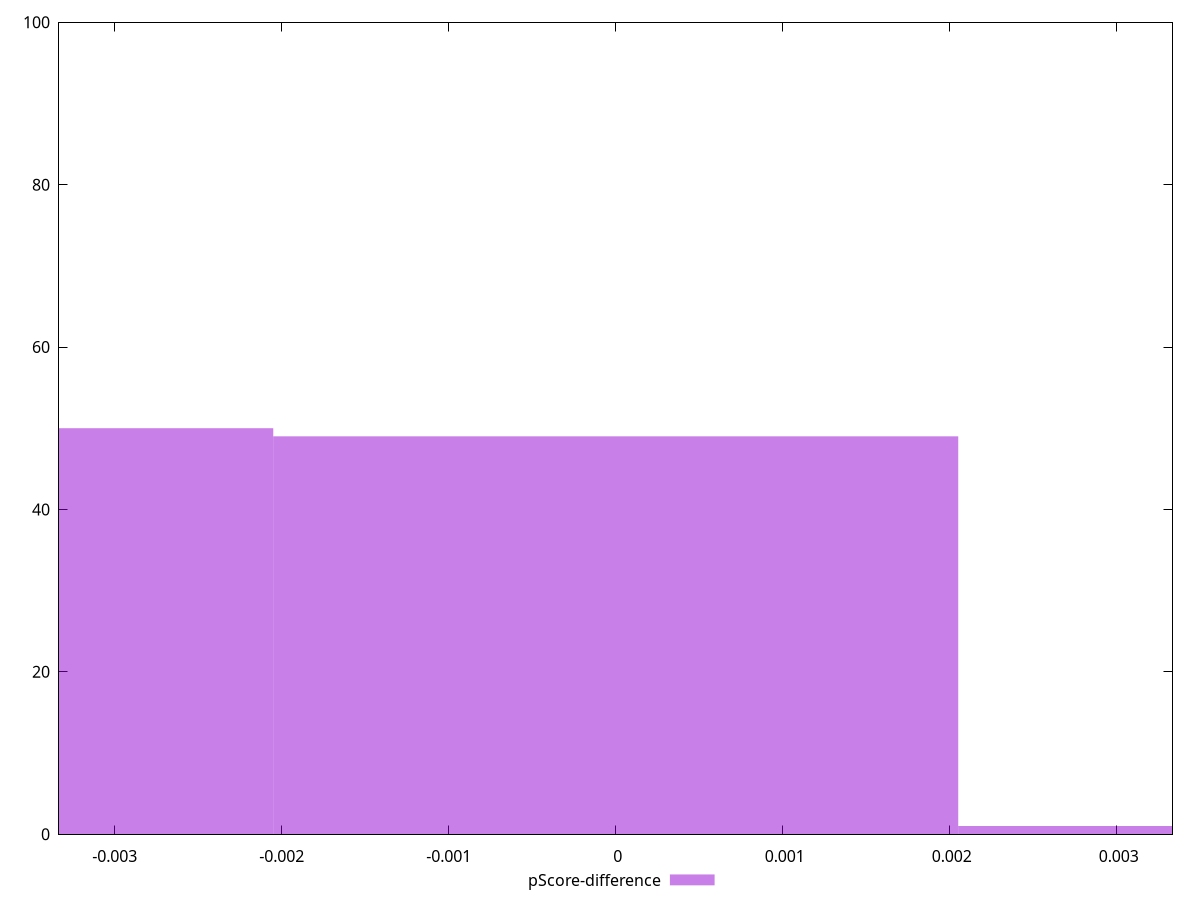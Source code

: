 reset

$pScoreDifference <<EOF
-0.0041010504407633435 50
0 49
0.0041010504407633435 1
EOF

set key outside below
set boxwidth 0.0041010504407633435
set xrange [-0.0033333333333334103:0.0033333333333334103]
set yrange [0:100]
set trange [0:100]
set style fill transparent solid 0.5 noborder
set terminal svg size 640, 490 enhanced background rgb 'white'
set output "reports/report_00030_2021-02-24T20-42-31.540Z/unused-css-rules/samples/astro/pScore-difference/histogram.svg"

plot $pScoreDifference title "pScore-difference" with boxes

reset
